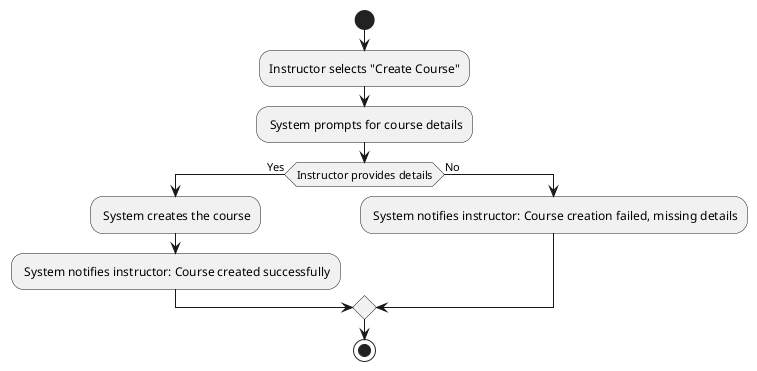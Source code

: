 @startuml
start
:Instructor selects "Create Course";
: System prompts for course details;
if (Instructor provides details) then (Yes)
  : System creates the course;
  : System notifies instructor: Course created successfully;
else (No)
  : System notifies instructor: Course creation failed, missing details;
endif
stop
@enduml

